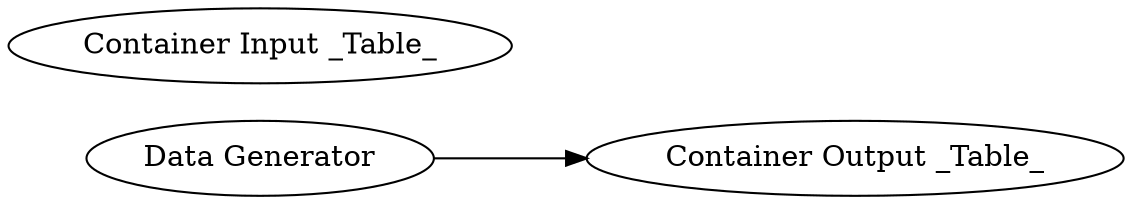 digraph {
	1 [label="Data Generator"]
	4 [label="Container Input _Table_"]
	5 [label="Container Output _Table_"]
	1 -> 5
	rankdir=LR
}
